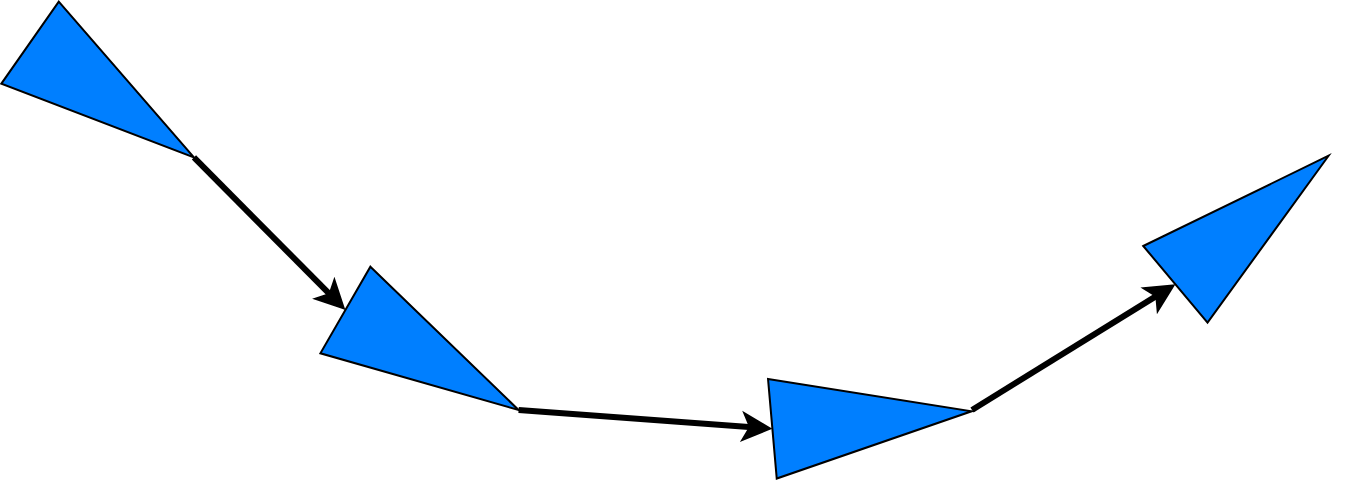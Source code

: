 <mxfile version="14.4.3" type="device"><diagram id="oXjvYuZQ9zMYmmVkWsJP" name="Page-1"><mxGraphModel dx="1355" dy="816" grid="1" gridSize="10" guides="1" tooltips="1" connect="1" arrows="1" fold="1" page="1" pageScale="1" pageWidth="850" pageHeight="1100" math="0" shadow="0"><root><mxCell id="0"/><mxCell id="1" parent="0"/><mxCell id="EnOynBd0KmgnzjLnoNT0-1" value="" style="triangle;whiteSpace=wrap;html=1;rotation=35;fillColor=#007FFF;" vertex="1" parent="1"><mxGeometry x="90" y="120" width="100" height="50" as="geometry"/></mxCell><mxCell id="EnOynBd0KmgnzjLnoNT0-2" value="" style="triangle;whiteSpace=wrap;html=1;rotation=30;fillColor=#007FFF;" vertex="1" parent="1"><mxGeometry x="250" y="250" width="100" height="50" as="geometry"/></mxCell><mxCell id="EnOynBd0KmgnzjLnoNT0-3" value="" style="triangle;whiteSpace=wrap;html=1;rotation=-5;fillColor=#007FFF;" vertex="1" parent="1"><mxGeometry x="470" y="280" width="100" height="50" as="geometry"/></mxCell><mxCell id="EnOynBd0KmgnzjLnoNT0-4" value="" style="triangle;whiteSpace=wrap;html=1;rotation=-40;fillColor=#007FFF;" vertex="1" parent="1"><mxGeometry x="660" y="180" width="100" height="50" as="geometry"/></mxCell><mxCell id="EnOynBd0KmgnzjLnoNT0-19" value="" style="endArrow=classic;html=1;exitX=1;exitY=0.5;exitDx=0;exitDy=0;entryX=0;entryY=0.5;entryDx=0;entryDy=0;strokeWidth=3;" edge="1" parent="1" source="EnOynBd0KmgnzjLnoNT0-1" target="EnOynBd0KmgnzjLnoNT0-2"><mxGeometry width="50" height="50" relative="1" as="geometry"><mxPoint x="430" y="340" as="sourcePoint"/><mxPoint x="480" y="290" as="targetPoint"/></mxGeometry></mxCell><mxCell id="EnOynBd0KmgnzjLnoNT0-20" value="" style="endArrow=classic;html=1;exitX=1;exitY=0.5;exitDx=0;exitDy=0;entryX=0;entryY=0.5;entryDx=0;entryDy=0;strokeWidth=3;" edge="1" parent="1" source="EnOynBd0KmgnzjLnoNT0-2" target="EnOynBd0KmgnzjLnoNT0-3"><mxGeometry width="50" height="50" relative="1" as="geometry"><mxPoint x="190.958" y="183.679" as="sourcePoint"/><mxPoint x="266.699" y="260" as="targetPoint"/></mxGeometry></mxCell><mxCell id="EnOynBd0KmgnzjLnoNT0-21" value="" style="endArrow=classic;html=1;entryX=0;entryY=0.5;entryDx=0;entryDy=0;strokeWidth=3;" edge="1" parent="1" target="EnOynBd0KmgnzjLnoNT0-4"><mxGeometry width="50" height="50" relative="1" as="geometry"><mxPoint x="570" y="300" as="sourcePoint"/><mxPoint x="276.699" y="270" as="targetPoint"/></mxGeometry></mxCell></root></mxGraphModel></diagram></mxfile>